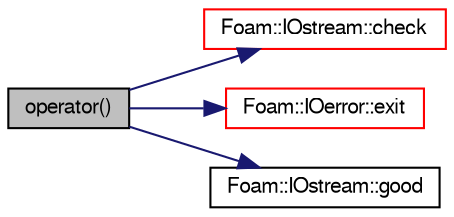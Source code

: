 digraph "operator()"
{
  bgcolor="transparent";
  edge [fontname="FreeSans",fontsize="10",labelfontname="FreeSans",labelfontsize="10"];
  node [fontname="FreeSans",fontsize="10",shape=record];
  rankdir="LR";
  Node649 [label="operator()",height=0.2,width=0.4,color="black", fillcolor="grey75", style="filled", fontcolor="black"];
  Node649 -> Node650 [color="midnightblue",fontsize="10",style="solid",fontname="FreeSans"];
  Node650 [label="Foam::IOstream::check",height=0.2,width=0.4,color="red",URL="$a26226.html#a367eb3425fc4e8270e2aa961df8ac8a5",tooltip="Check IOstream status for given operation. "];
  Node649 -> Node699 [color="midnightblue",fontsize="10",style="solid",fontname="FreeSans"];
  Node699 [label="Foam::IOerror::exit",height=0.2,width=0.4,color="red",URL="$a26086.html#a8e05d3ad7f8730ff9a8bab5360fd7854",tooltip="Exit : can be called for any error to exit program. "];
  Node649 -> Node691 [color="midnightblue",fontsize="10",style="solid",fontname="FreeSans"];
  Node691 [label="Foam::IOstream::good",height=0.2,width=0.4,color="black",URL="$a26226.html#abdcc7f96f487faadc7769afcf58fe992",tooltip="Return true if next operation might succeed. "];
}
